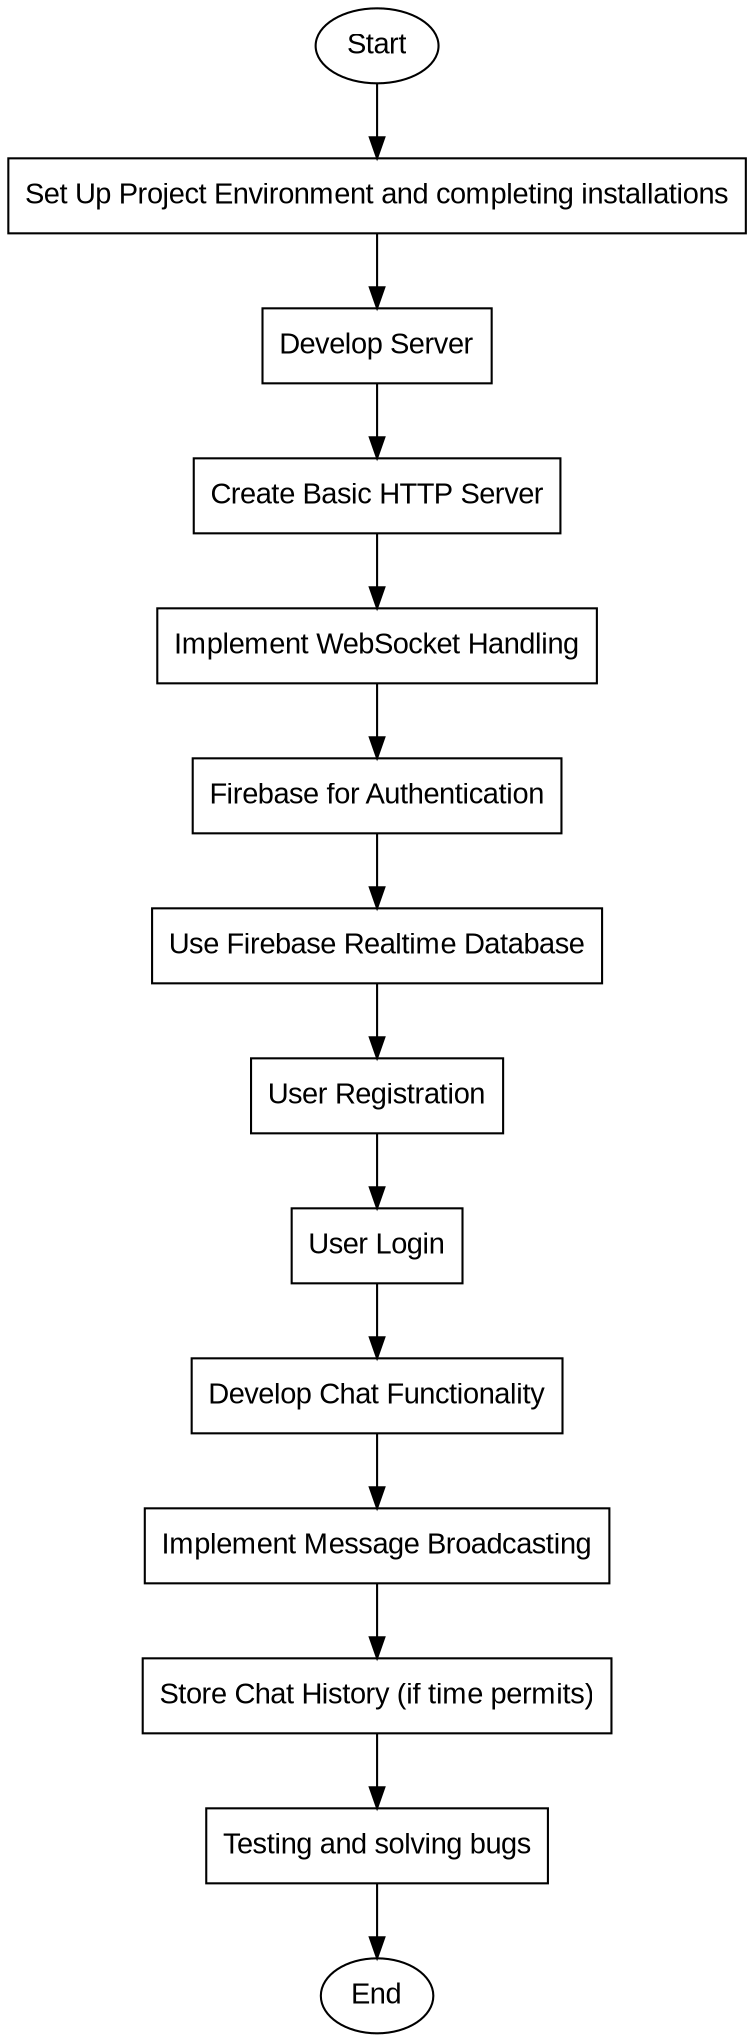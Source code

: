 digraph G {
    node [fontname="Arial"];
    
    Start [shape=ellipse, label="Start"];
    SetupEnv [shape=box, label="Set Up Project Environment and completing installations"];
    DevelopServer [shape=box, label="Develop Server"];
    CreateHTTPServer [shape=box, label="Create Basic HTTP Server"];
    ImplementWebSocket [shape=box, label="Implement WebSocket Handling"];
    ImplementAuth [shape=box, label="Firebase for Authentication"];
    ImplementDBConnection [shape=box, label="Use Firebase Realtime Database"];
    UserRegistration [shape=box, label="User Registration"];
    UserLogin [shape=box, label="User Login"];
    DevelopChat [shape=box, label="Develop Chat Functionality"];
    MessageBroadcast [shape=box, label="Implement Message Broadcasting"];
    StoreChatHistory [shape=box, label="Store Chat History (if time permits)"];
    Testing [shape=box, label="Testing and solving bugs"];
    End [shape=ellipse, label="End"];
    
    Start -> SetupEnv ;
    SetupEnv -> DevelopServer;
    DevelopServer -> CreateHTTPServer;
    CreateHTTPServer -> ImplementWebSocket;
    ImplementWebSocket -> ImplementAuth;
    ImplementAuth -> ImplementDBConnection;
    ImplementDBConnection -> UserRegistration;
    UserRegistration -> UserLogin;
    UserLogin -> DevelopChat;
    DevelopChat  -> MessageBroadcast;
    MessageBroadcast -> StoreChatHistory;
    StoreChatHistory -> Testing;
    Testing -> End;
}
